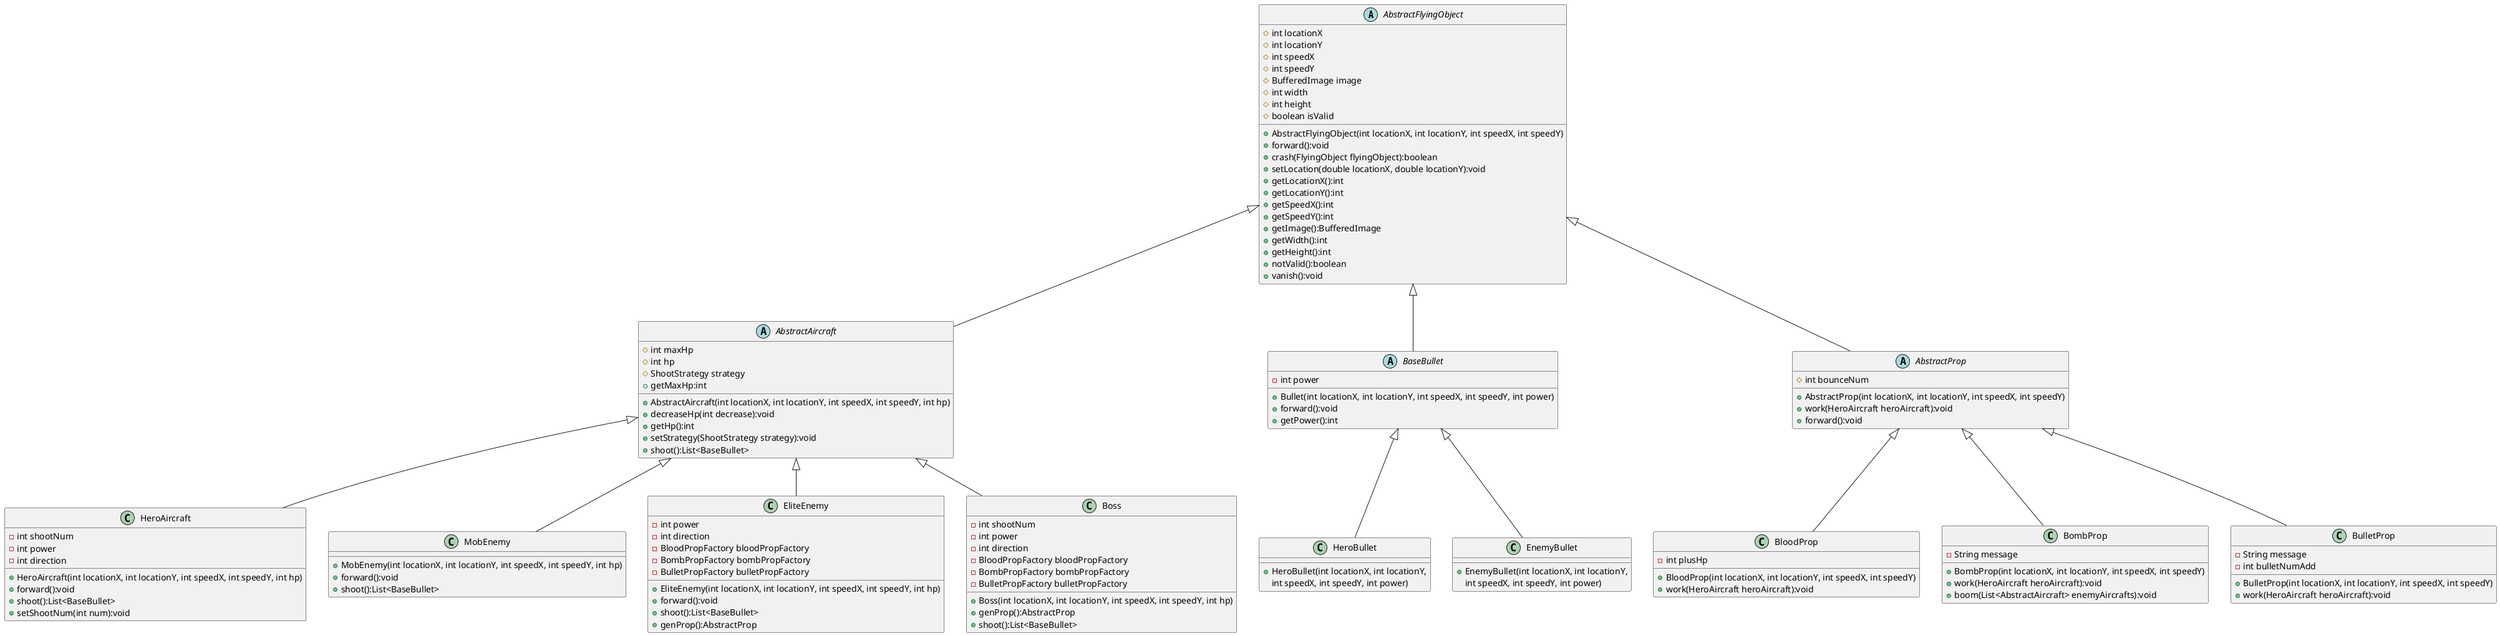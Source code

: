 @startuml
'https://plantuml.com/class-diagram

abstract class AbstractFlyingObject
{
    # int locationX
    # int locationY
    # int speedX
    # int speedY
    # BufferedImage image
    # int width
    # int height
    # boolean isValid

    + AbstractFlyingObject(int locationX, int locationY, int speedX, int speedY)
    + forward():void
    + crash(FlyingObject flyingObject):boolean
    + setLocation(double locationX, double locationY):void
    + getLocationX():int
    + getLocationY():int
    + getSpeedX():int
    + getSpeedY():int
    + getImage():BufferedImage
    + getWidth():int
    + getHeight():int
    + notValid():boolean
    + vanish():void
}
abstract class AbstractAircraft
{
	# int maxHp
    # int hp
    # ShootStrategy strategy
    + AbstractAircraft(int locationX, int locationY, int speedX, int speedY, int hp)
    + decreaseHp(int decrease):void
    + getHp():int
    + getMaxHp:int
    + setStrategy(ShootStrategy strategy):void
    + shoot():List<BaseBullet>
 }

abstract class BaseBullet
{
    - int power
    + Bullet(int locationX, int locationY, int speedX, int speedY, int power)
    + forward():void
	+ getPower():int
}

abstract class AbstractProp
{
    # int bounceNum
    + AbstractProp(int locationX, int locationY, int speedX, int speedY)
    + work(HeroAircraft heroAircraft):void
    + forward():void
}

AbstractFlyingObject <|-- AbstractAircraft
AbstractFlyingObject <|-- BaseBullet
AbstractFlyingObject <|-- AbstractProp

AbstractAircraft <|-- HeroAircraft
AbstractAircraft <|-- MobEnemy
AbstractAircraft <|-- EliteEnemy
AbstractAircraft <|-- Boss

BaseBullet <|-- HeroBullet
BaseBullet <|-- EnemyBullet

AbstractProp <|-- BloodProp
AbstractProp <|-- BombProp
AbstractProp <|-- BulletProp

class HeroAircraft {
    - int shootNum
    - int power
    - int direction
    + HeroAircraft(int locationX, int locationY, int speedX, int speedY, int hp)
    + forward():void
    + shoot():List<BaseBullet>
    + setShootNum(int num):void
}

class MobEnemy {
    + MobEnemy(int locationX, int locationY, int speedX, int speedY, int hp)
    + forward():void
    + shoot():List<BaseBullet>
}

class EliteEnemy {
    - int power
    - int direction
    - BloodPropFactory bloodPropFactory
    - BombPropFactory bombPropFactory
    - BulletPropFactory bulletPropFactory
    + EliteEnemy(int locationX, int locationY, int speedX, int speedY, int hp)
    + forward():void
    + shoot():List<BaseBullet>
    + genProp():AbstractProp
}

class Boss {
    - int shootNum
    - int power
    - int direction
    - BloodPropFactory bloodPropFactory
    - BombPropFactory bombPropFactory
    - BulletPropFactory bulletPropFactory
    + Boss(int locationX, int locationY, int speedX, int speedY, int hp)
    + genProp():AbstractProp
    + shoot():List<BaseBullet>
}

class HeroBullet {
    + HeroBullet(int locationX, int locationY,
     int speedX, int speedY, int power)
}

class EnemyBullet {
    + EnemyBullet(int locationX, int locationY,
     int speedX, int speedY, int power)
}

class BloodProp {
    - int plusHp
    + BloodProp(int locationX, int locationY, int speedX, int speedY)
    + work(HeroAircraft heroAircraft):void
}

class BombProp {
    - String message
    + BombProp(int locationX, int locationY, int speedX, int speedY)
    + work(HeroAircraft heroAircraft):void
    + boom(List<AbstractAircraft> enemyAircrafts):void
}

class BulletProp{
    - String message
    - int bulletNumAdd
    + BulletProp(int locationX, int locationY, int speedX, int speedY)
    + work(HeroAircraft heroAircraft):void
}



@enduml